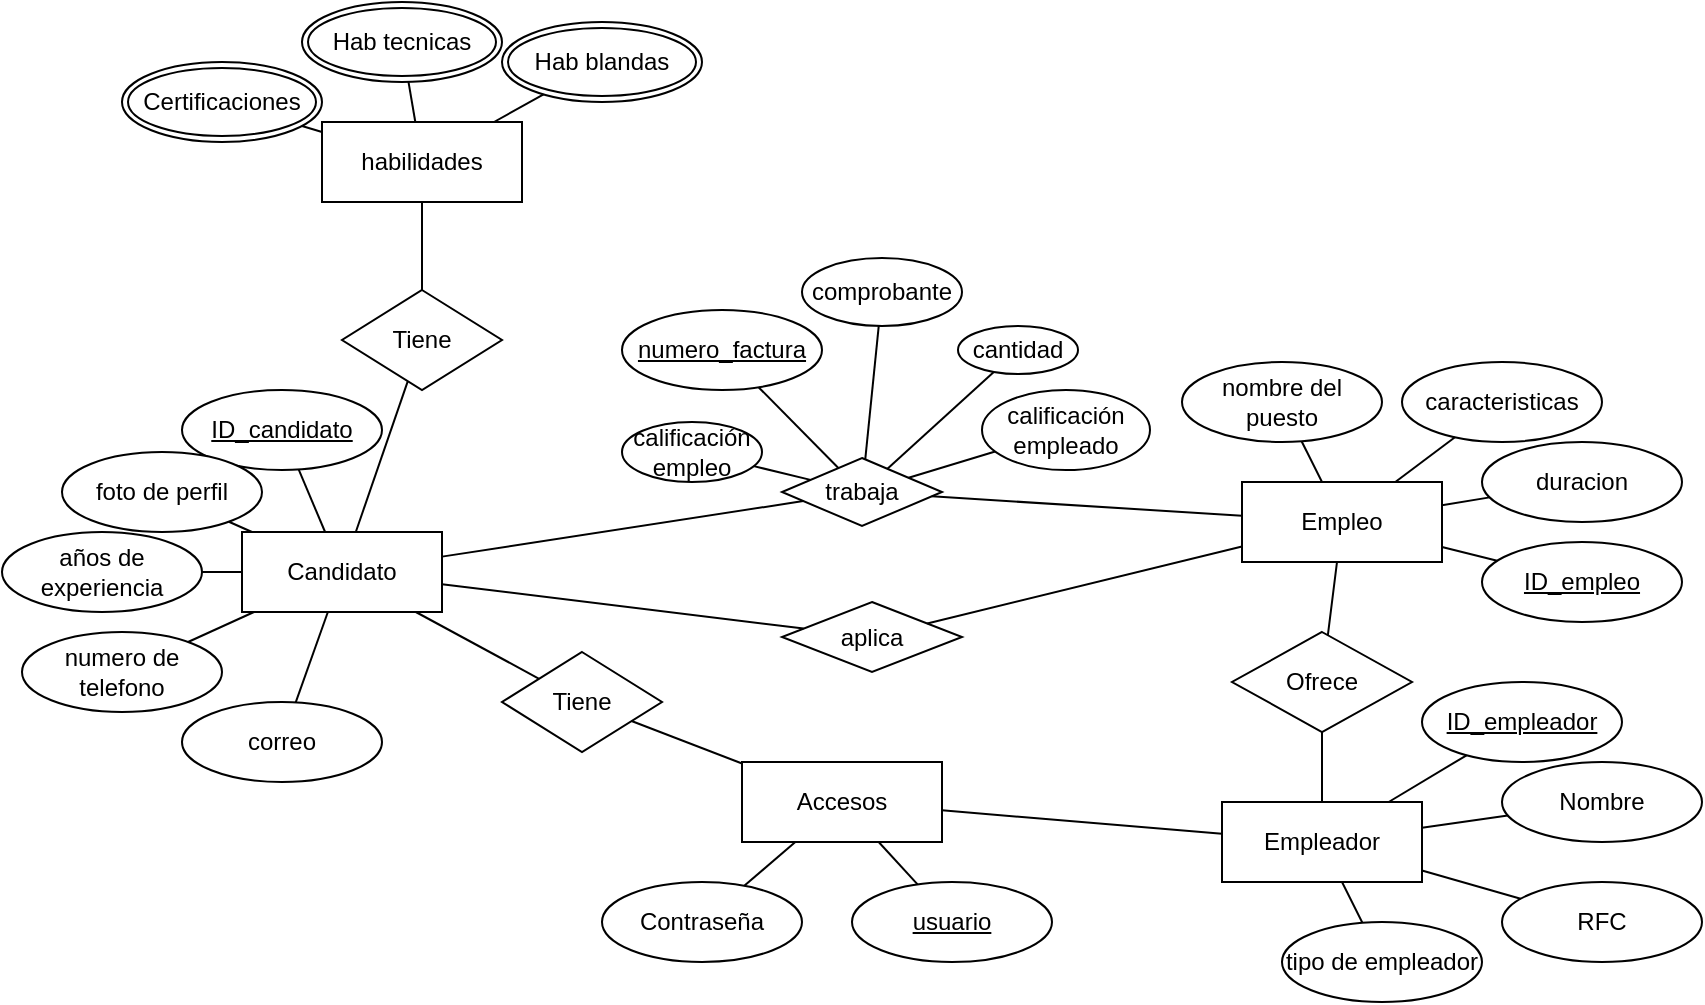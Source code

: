 <mxfile version="21.1.2" type="github">
  <diagram name="Página-1" id="vT6C2PI068epoJccIRs5">
    <mxGraphModel dx="1579" dy="517" grid="1" gridSize="10" guides="1" tooltips="1" connect="1" arrows="1" fold="1" page="1" pageScale="1" pageWidth="1169" pageHeight="827" math="0" shadow="0">
      <root>
        <mxCell id="0" />
        <mxCell id="1" parent="0" />
        <mxCell id="R1lPGfA7pthubSJhBOLm-3" value="Candidato" style="whiteSpace=wrap;html=1;align=center;" parent="1" vertex="1">
          <mxGeometry x="-980" y="485" width="100" height="40" as="geometry" />
        </mxCell>
        <mxCell id="R1lPGfA7pthubSJhBOLm-4" value="Empleo" style="whiteSpace=wrap;html=1;align=center;" parent="1" vertex="1">
          <mxGeometry x="-480" y="460" width="100" height="40" as="geometry" />
        </mxCell>
        <mxCell id="R1lPGfA7pthubSJhBOLm-6" value="Empleador" style="whiteSpace=wrap;html=1;align=center;" parent="1" vertex="1">
          <mxGeometry x="-490" y="620" width="100" height="40" as="geometry" />
        </mxCell>
        <mxCell id="R1lPGfA7pthubSJhBOLm-10" value="RFC" style="ellipse;whiteSpace=wrap;html=1;align=center;" parent="1" vertex="1">
          <mxGeometry x="-350" y="660" width="100" height="40" as="geometry" />
        </mxCell>
        <mxCell id="R1lPGfA7pthubSJhBOLm-11" value="Nombre" style="ellipse;whiteSpace=wrap;html=1;align=center;" parent="1" vertex="1">
          <mxGeometry x="-350" y="600" width="100" height="40" as="geometry" />
        </mxCell>
        <mxCell id="h0BoNwNPt8mU9W3nCbxn-2" value="ID_candidato" style="ellipse;whiteSpace=wrap;html=1;align=center;fontStyle=4;" vertex="1" parent="1">
          <mxGeometry x="-1010" y="414" width="100" height="40" as="geometry" />
        </mxCell>
        <mxCell id="h0BoNwNPt8mU9W3nCbxn-3" value="ID_empleador" style="ellipse;whiteSpace=wrap;html=1;align=center;fontStyle=4;" vertex="1" parent="1">
          <mxGeometry x="-390" y="560" width="100" height="40" as="geometry" />
        </mxCell>
        <mxCell id="h0BoNwNPt8mU9W3nCbxn-4" value="ID_empleo" style="ellipse;whiteSpace=wrap;html=1;align=center;fontStyle=4;" vertex="1" parent="1">
          <mxGeometry x="-360" y="490" width="100" height="40" as="geometry" />
        </mxCell>
        <mxCell id="h0BoNwNPt8mU9W3nCbxn-5" value="caracteristicas" style="ellipse;whiteSpace=wrap;html=1;align=center;" vertex="1" parent="1">
          <mxGeometry x="-400" y="400" width="100" height="40" as="geometry" />
        </mxCell>
        <mxCell id="h0BoNwNPt8mU9W3nCbxn-7" value="cantidad" style="ellipse;whiteSpace=wrap;html=1;align=center;" vertex="1" parent="1">
          <mxGeometry x="-622" y="382" width="60" height="24" as="geometry" />
        </mxCell>
        <mxCell id="h0BoNwNPt8mU9W3nCbxn-8" value="numero_factura" style="ellipse;whiteSpace=wrap;html=1;align=center;fontStyle=4;" vertex="1" parent="1">
          <mxGeometry x="-790" y="374" width="100" height="40" as="geometry" />
        </mxCell>
        <mxCell id="h0BoNwNPt8mU9W3nCbxn-9" value="años de experiencia" style="ellipse;whiteSpace=wrap;html=1;align=center;" vertex="1" parent="1">
          <mxGeometry x="-1100" y="485" width="100" height="40" as="geometry" />
        </mxCell>
        <mxCell id="h0BoNwNPt8mU9W3nCbxn-10" value="numero de telefono" style="ellipse;whiteSpace=wrap;html=1;align=center;" vertex="1" parent="1">
          <mxGeometry x="-1090" y="535" width="100" height="40" as="geometry" />
        </mxCell>
        <mxCell id="h0BoNwNPt8mU9W3nCbxn-11" value="correo" style="ellipse;whiteSpace=wrap;html=1;align=center;" vertex="1" parent="1">
          <mxGeometry x="-1010" y="570" width="100" height="40" as="geometry" />
        </mxCell>
        <mxCell id="h0BoNwNPt8mU9W3nCbxn-12" value="foto de perfil" style="ellipse;whiteSpace=wrap;html=1;align=center;" vertex="1" parent="1">
          <mxGeometry x="-1070" y="445" width="100" height="40" as="geometry" />
        </mxCell>
        <mxCell id="h0BoNwNPt8mU9W3nCbxn-13" value="comprobante" style="ellipse;whiteSpace=wrap;html=1;align=center;" vertex="1" parent="1">
          <mxGeometry x="-700" y="348" width="80" height="34" as="geometry" />
        </mxCell>
        <mxCell id="h0BoNwNPt8mU9W3nCbxn-14" value="duracion" style="ellipse;whiteSpace=wrap;html=1;align=center;" vertex="1" parent="1">
          <mxGeometry x="-360" y="440" width="100" height="40" as="geometry" />
        </mxCell>
        <mxCell id="h0BoNwNPt8mU9W3nCbxn-15" value="nombre del puesto" style="ellipse;whiteSpace=wrap;html=1;align=center;" vertex="1" parent="1">
          <mxGeometry x="-510" y="400" width="100" height="40" as="geometry" />
        </mxCell>
        <mxCell id="h0BoNwNPt8mU9W3nCbxn-16" value="Accesos" style="whiteSpace=wrap;html=1;align=center;" vertex="1" parent="1">
          <mxGeometry x="-730" y="600" width="100" height="40" as="geometry" />
        </mxCell>
        <mxCell id="h0BoNwNPt8mU9W3nCbxn-17" value="Contraseña" style="ellipse;whiteSpace=wrap;html=1;align=center;" vertex="1" parent="1">
          <mxGeometry x="-800" y="660" width="100" height="40" as="geometry" />
        </mxCell>
        <mxCell id="h0BoNwNPt8mU9W3nCbxn-19" value="usuario" style="ellipse;whiteSpace=wrap;html=1;align=center;fontStyle=4;" vertex="1" parent="1">
          <mxGeometry x="-675" y="660" width="100" height="40" as="geometry" />
        </mxCell>
        <mxCell id="h0BoNwNPt8mU9W3nCbxn-20" value="habilidades" style="whiteSpace=wrap;html=1;align=center;" vertex="1" parent="1">
          <mxGeometry x="-940" y="280" width="100" height="40" as="geometry" />
        </mxCell>
        <mxCell id="h0BoNwNPt8mU9W3nCbxn-21" value="Certificaciones" style="ellipse;shape=doubleEllipse;margin=3;whiteSpace=wrap;html=1;align=center;" vertex="1" parent="1">
          <mxGeometry x="-1040" y="250" width="100" height="40" as="geometry" />
        </mxCell>
        <mxCell id="h0BoNwNPt8mU9W3nCbxn-22" value="Hab tecnicas" style="ellipse;shape=doubleEllipse;margin=3;whiteSpace=wrap;html=1;align=center;" vertex="1" parent="1">
          <mxGeometry x="-950" y="220" width="100" height="40" as="geometry" />
        </mxCell>
        <mxCell id="h0BoNwNPt8mU9W3nCbxn-23" value="Hab blandas" style="ellipse;shape=doubleEllipse;margin=3;whiteSpace=wrap;html=1;align=center;" vertex="1" parent="1">
          <mxGeometry x="-850" y="230" width="100" height="40" as="geometry" />
        </mxCell>
        <mxCell id="h0BoNwNPt8mU9W3nCbxn-24" value="tipo de empleador" style="ellipse;whiteSpace=wrap;html=1;align=center;" vertex="1" parent="1">
          <mxGeometry x="-460" y="680" width="100" height="40" as="geometry" />
        </mxCell>
        <mxCell id="h0BoNwNPt8mU9W3nCbxn-25" value="Tiene" style="shape=rhombus;perimeter=rhombusPerimeter;whiteSpace=wrap;html=1;align=center;" vertex="1" parent="1">
          <mxGeometry x="-930" y="364" width="80" height="50" as="geometry" />
        </mxCell>
        <mxCell id="h0BoNwNPt8mU9W3nCbxn-26" value="" style="endArrow=none;html=1;rounded=0;" edge="1" parent="1" source="h0BoNwNPt8mU9W3nCbxn-25" target="R1lPGfA7pthubSJhBOLm-3">
          <mxGeometry relative="1" as="geometry">
            <mxPoint x="-900" y="420" as="sourcePoint" />
            <mxPoint x="-740" y="420" as="targetPoint" />
          </mxGeometry>
        </mxCell>
        <mxCell id="h0BoNwNPt8mU9W3nCbxn-27" value="" style="endArrow=none;html=1;rounded=0;" edge="1" parent="1" source="h0BoNwNPt8mU9W3nCbxn-25" target="h0BoNwNPt8mU9W3nCbxn-20">
          <mxGeometry relative="1" as="geometry">
            <mxPoint x="-900" y="390" as="sourcePoint" />
            <mxPoint x="-740" y="420" as="targetPoint" />
          </mxGeometry>
        </mxCell>
        <mxCell id="h0BoNwNPt8mU9W3nCbxn-28" value="" style="endArrow=none;html=1;rounded=0;" edge="1" parent="1" source="h0BoNwNPt8mU9W3nCbxn-2" target="R1lPGfA7pthubSJhBOLm-3">
          <mxGeometry relative="1" as="geometry">
            <mxPoint x="-900" y="420" as="sourcePoint" />
            <mxPoint x="-740" y="420" as="targetPoint" />
          </mxGeometry>
        </mxCell>
        <mxCell id="h0BoNwNPt8mU9W3nCbxn-29" value="" style="endArrow=none;html=1;rounded=0;" edge="1" parent="1" source="h0BoNwNPt8mU9W3nCbxn-12" target="R1lPGfA7pthubSJhBOLm-3">
          <mxGeometry relative="1" as="geometry">
            <mxPoint x="-900" y="420" as="sourcePoint" />
            <mxPoint x="-740" y="420" as="targetPoint" />
          </mxGeometry>
        </mxCell>
        <mxCell id="h0BoNwNPt8mU9W3nCbxn-30" value="" style="endArrow=none;html=1;rounded=0;" edge="1" parent="1" source="h0BoNwNPt8mU9W3nCbxn-9" target="R1lPGfA7pthubSJhBOLm-3">
          <mxGeometry relative="1" as="geometry">
            <mxPoint x="-900" y="420" as="sourcePoint" />
            <mxPoint x="-740" y="420" as="targetPoint" />
          </mxGeometry>
        </mxCell>
        <mxCell id="h0BoNwNPt8mU9W3nCbxn-31" value="" style="endArrow=none;html=1;rounded=0;" edge="1" parent="1" source="h0BoNwNPt8mU9W3nCbxn-10" target="R1lPGfA7pthubSJhBOLm-3">
          <mxGeometry relative="1" as="geometry">
            <mxPoint x="-900" y="510" as="sourcePoint" />
            <mxPoint x="-740" y="510" as="targetPoint" />
          </mxGeometry>
        </mxCell>
        <mxCell id="h0BoNwNPt8mU9W3nCbxn-32" value="" style="endArrow=none;html=1;rounded=0;" edge="1" parent="1" source="h0BoNwNPt8mU9W3nCbxn-11" target="R1lPGfA7pthubSJhBOLm-3">
          <mxGeometry relative="1" as="geometry">
            <mxPoint x="-900" y="420" as="sourcePoint" />
            <mxPoint x="-740" y="420" as="targetPoint" />
          </mxGeometry>
        </mxCell>
        <mxCell id="h0BoNwNPt8mU9W3nCbxn-33" value="" style="endArrow=none;html=1;rounded=0;" edge="1" parent="1" source="h0BoNwNPt8mU9W3nCbxn-16" target="h0BoNwNPt8mU9W3nCbxn-17">
          <mxGeometry relative="1" as="geometry">
            <mxPoint x="-860" y="420" as="sourcePoint" />
            <mxPoint x="-700" y="420" as="targetPoint" />
          </mxGeometry>
        </mxCell>
        <mxCell id="h0BoNwNPt8mU9W3nCbxn-34" value="" style="endArrow=none;html=1;rounded=0;" edge="1" parent="1" source="h0BoNwNPt8mU9W3nCbxn-16" target="h0BoNwNPt8mU9W3nCbxn-19">
          <mxGeometry relative="1" as="geometry">
            <mxPoint x="-680" y="610" as="sourcePoint" />
            <mxPoint x="-700" y="420" as="targetPoint" />
          </mxGeometry>
        </mxCell>
        <mxCell id="h0BoNwNPt8mU9W3nCbxn-35" value="" style="endArrow=none;html=1;rounded=0;" edge="1" parent="1" source="R1lPGfA7pthubSJhBOLm-3" target="h0BoNwNPt8mU9W3nCbxn-36">
          <mxGeometry relative="1" as="geometry">
            <mxPoint x="-845" y="510" as="sourcePoint" />
            <mxPoint x="-685" y="510" as="targetPoint" />
          </mxGeometry>
        </mxCell>
        <mxCell id="h0BoNwNPt8mU9W3nCbxn-36" value="Tiene" style="shape=rhombus;perimeter=rhombusPerimeter;whiteSpace=wrap;html=1;align=center;" vertex="1" parent="1">
          <mxGeometry x="-850" y="545" width="80" height="50" as="geometry" />
        </mxCell>
        <mxCell id="h0BoNwNPt8mU9W3nCbxn-37" value="" style="endArrow=none;html=1;rounded=0;" edge="1" parent="1" source="h0BoNwNPt8mU9W3nCbxn-36" target="h0BoNwNPt8mU9W3nCbxn-16">
          <mxGeometry relative="1" as="geometry">
            <mxPoint x="-770" y="430" as="sourcePoint" />
            <mxPoint x="-610" y="430" as="targetPoint" />
          </mxGeometry>
        </mxCell>
        <mxCell id="h0BoNwNPt8mU9W3nCbxn-38" value="" style="endArrow=none;html=1;rounded=0;" edge="1" parent="1" source="h0BoNwNPt8mU9W3nCbxn-21" target="h0BoNwNPt8mU9W3nCbxn-20">
          <mxGeometry relative="1" as="geometry">
            <mxPoint x="-770" y="430" as="sourcePoint" />
            <mxPoint x="-610" y="430" as="targetPoint" />
          </mxGeometry>
        </mxCell>
        <mxCell id="h0BoNwNPt8mU9W3nCbxn-39" value="" style="endArrow=none;html=1;rounded=0;" edge="1" parent="1" source="h0BoNwNPt8mU9W3nCbxn-22" target="h0BoNwNPt8mU9W3nCbxn-20">
          <mxGeometry relative="1" as="geometry">
            <mxPoint x="-990" y="340" as="sourcePoint" />
            <mxPoint x="-830" y="340" as="targetPoint" />
          </mxGeometry>
        </mxCell>
        <mxCell id="h0BoNwNPt8mU9W3nCbxn-40" value="" style="endArrow=none;html=1;rounded=0;" edge="1" parent="1" source="h0BoNwNPt8mU9W3nCbxn-20" target="h0BoNwNPt8mU9W3nCbxn-23">
          <mxGeometry relative="1" as="geometry">
            <mxPoint x="-990" y="340" as="sourcePoint" />
            <mxPoint x="-830" y="340" as="targetPoint" />
          </mxGeometry>
        </mxCell>
        <mxCell id="h0BoNwNPt8mU9W3nCbxn-41" value="" style="endArrow=none;html=1;rounded=0;" edge="1" parent="1" source="h0BoNwNPt8mU9W3nCbxn-16" target="R1lPGfA7pthubSJhBOLm-6">
          <mxGeometry relative="1" as="geometry">
            <mxPoint x="-590" y="520" as="sourcePoint" />
            <mxPoint x="-430" y="520" as="targetPoint" />
          </mxGeometry>
        </mxCell>
        <mxCell id="h0BoNwNPt8mU9W3nCbxn-42" value="" style="endArrow=none;html=1;rounded=0;" edge="1" parent="1" source="R1lPGfA7pthubSJhBOLm-6" target="h0BoNwNPt8mU9W3nCbxn-3">
          <mxGeometry relative="1" as="geometry">
            <mxPoint x="-550" y="660" as="sourcePoint" />
            <mxPoint x="-390" y="660" as="targetPoint" />
          </mxGeometry>
        </mxCell>
        <mxCell id="h0BoNwNPt8mU9W3nCbxn-43" value="" style="endArrow=none;html=1;rounded=0;" edge="1" parent="1" source="R1lPGfA7pthubSJhBOLm-6" target="R1lPGfA7pthubSJhBOLm-11">
          <mxGeometry relative="1" as="geometry">
            <mxPoint x="-550" y="660" as="sourcePoint" />
            <mxPoint x="-390" y="660" as="targetPoint" />
          </mxGeometry>
        </mxCell>
        <mxCell id="h0BoNwNPt8mU9W3nCbxn-44" value="" style="endArrow=none;html=1;rounded=0;" edge="1" parent="1" source="R1lPGfA7pthubSJhBOLm-6" target="R1lPGfA7pthubSJhBOLm-10">
          <mxGeometry relative="1" as="geometry">
            <mxPoint x="-550" y="660" as="sourcePoint" />
            <mxPoint x="-390" y="660" as="targetPoint" />
          </mxGeometry>
        </mxCell>
        <mxCell id="h0BoNwNPt8mU9W3nCbxn-45" value="" style="endArrow=none;html=1;rounded=0;" edge="1" parent="1" source="R1lPGfA7pthubSJhBOLm-6" target="h0BoNwNPt8mU9W3nCbxn-24">
          <mxGeometry relative="1" as="geometry">
            <mxPoint x="-550" y="660" as="sourcePoint" />
            <mxPoint x="-390" y="660" as="targetPoint" />
          </mxGeometry>
        </mxCell>
        <mxCell id="h0BoNwNPt8mU9W3nCbxn-48" value="Ofrece" style="shape=rhombus;perimeter=rhombusPerimeter;whiteSpace=wrap;html=1;align=center;" vertex="1" parent="1">
          <mxGeometry x="-485" y="535" width="90" height="50" as="geometry" />
        </mxCell>
        <mxCell id="h0BoNwNPt8mU9W3nCbxn-49" value="trabaja" style="shape=rhombus;perimeter=rhombusPerimeter;whiteSpace=wrap;html=1;align=center;" vertex="1" parent="1">
          <mxGeometry x="-710" y="448" width="80" height="34" as="geometry" />
        </mxCell>
        <mxCell id="h0BoNwNPt8mU9W3nCbxn-50" value="aplica" style="shape=rhombus;perimeter=rhombusPerimeter;whiteSpace=wrap;html=1;align=center;" vertex="1" parent="1">
          <mxGeometry x="-710" y="520" width="90" height="35" as="geometry" />
        </mxCell>
        <mxCell id="h0BoNwNPt8mU9W3nCbxn-51" value="" style="endArrow=none;html=1;rounded=0;" edge="1" parent="1" source="R1lPGfA7pthubSJhBOLm-3" target="h0BoNwNPt8mU9W3nCbxn-50">
          <mxGeometry relative="1" as="geometry">
            <mxPoint x="-770" y="460" as="sourcePoint" />
            <mxPoint x="-610" y="460" as="targetPoint" />
          </mxGeometry>
        </mxCell>
        <mxCell id="h0BoNwNPt8mU9W3nCbxn-52" value="" style="endArrow=none;html=1;rounded=0;" edge="1" parent="1" source="h0BoNwNPt8mU9W3nCbxn-50" target="R1lPGfA7pthubSJhBOLm-4">
          <mxGeometry relative="1" as="geometry">
            <mxPoint x="-710" y="540" as="sourcePoint" />
            <mxPoint x="-550" y="540" as="targetPoint" />
          </mxGeometry>
        </mxCell>
        <mxCell id="h0BoNwNPt8mU9W3nCbxn-54" value="calificación empleo" style="ellipse;whiteSpace=wrap;html=1;align=center;" vertex="1" parent="1">
          <mxGeometry x="-790" y="430" width="70" height="30" as="geometry" />
        </mxCell>
        <mxCell id="h0BoNwNPt8mU9W3nCbxn-55" value="calificación empleado" style="ellipse;whiteSpace=wrap;html=1;align=center;" vertex="1" parent="1">
          <mxGeometry x="-610" y="414" width="84" height="40" as="geometry" />
        </mxCell>
        <mxCell id="h0BoNwNPt8mU9W3nCbxn-56" value="" style="endArrow=none;html=1;rounded=0;" edge="1" parent="1" source="h0BoNwNPt8mU9W3nCbxn-15" target="R1lPGfA7pthubSJhBOLm-4">
          <mxGeometry relative="1" as="geometry">
            <mxPoint x="-620" y="500" as="sourcePoint" />
            <mxPoint x="-460" y="500" as="targetPoint" />
          </mxGeometry>
        </mxCell>
        <mxCell id="h0BoNwNPt8mU9W3nCbxn-57" value="" style="endArrow=none;html=1;rounded=0;" edge="1" parent="1" source="R1lPGfA7pthubSJhBOLm-4" target="h0BoNwNPt8mU9W3nCbxn-5">
          <mxGeometry relative="1" as="geometry">
            <mxPoint x="-570" y="500" as="sourcePoint" />
            <mxPoint x="-410" y="500" as="targetPoint" />
          </mxGeometry>
        </mxCell>
        <mxCell id="h0BoNwNPt8mU9W3nCbxn-58" value="" style="endArrow=none;html=1;rounded=0;" edge="1" parent="1" source="R1lPGfA7pthubSJhBOLm-4" target="h0BoNwNPt8mU9W3nCbxn-14">
          <mxGeometry relative="1" as="geometry">
            <mxPoint x="-570" y="500" as="sourcePoint" />
            <mxPoint x="-410" y="500" as="targetPoint" />
          </mxGeometry>
        </mxCell>
        <mxCell id="h0BoNwNPt8mU9W3nCbxn-59" value="" style="endArrow=none;html=1;rounded=0;" edge="1" parent="1" source="R1lPGfA7pthubSJhBOLm-4" target="h0BoNwNPt8mU9W3nCbxn-4">
          <mxGeometry relative="1" as="geometry">
            <mxPoint x="-570" y="500" as="sourcePoint" />
            <mxPoint x="-410" y="500" as="targetPoint" />
          </mxGeometry>
        </mxCell>
        <mxCell id="h0BoNwNPt8mU9W3nCbxn-60" value="" style="endArrow=none;html=1;rounded=0;" edge="1" parent="1" source="R1lPGfA7pthubSJhBOLm-4" target="h0BoNwNPt8mU9W3nCbxn-48">
          <mxGeometry relative="1" as="geometry">
            <mxPoint x="-540" y="500" as="sourcePoint" />
            <mxPoint x="-380" y="500" as="targetPoint" />
          </mxGeometry>
        </mxCell>
        <mxCell id="h0BoNwNPt8mU9W3nCbxn-61" value="" style="endArrow=none;html=1;rounded=0;" edge="1" parent="1" source="h0BoNwNPt8mU9W3nCbxn-48" target="R1lPGfA7pthubSJhBOLm-6">
          <mxGeometry relative="1" as="geometry">
            <mxPoint x="-540" y="500" as="sourcePoint" />
            <mxPoint x="-380" y="500" as="targetPoint" />
          </mxGeometry>
        </mxCell>
        <mxCell id="h0BoNwNPt8mU9W3nCbxn-62" value="" style="endArrow=none;html=1;rounded=0;" edge="1" parent="1" source="h0BoNwNPt8mU9W3nCbxn-54" target="h0BoNwNPt8mU9W3nCbxn-49">
          <mxGeometry relative="1" as="geometry">
            <mxPoint x="-860" y="470" as="sourcePoint" />
            <mxPoint x="-700" y="470" as="targetPoint" />
          </mxGeometry>
        </mxCell>
        <mxCell id="h0BoNwNPt8mU9W3nCbxn-63" value="" style="endArrow=none;html=1;rounded=0;" edge="1" parent="1" source="h0BoNwNPt8mU9W3nCbxn-8" target="h0BoNwNPt8mU9W3nCbxn-49">
          <mxGeometry relative="1" as="geometry">
            <mxPoint x="-860" y="470" as="sourcePoint" />
            <mxPoint x="-700" y="470" as="targetPoint" />
          </mxGeometry>
        </mxCell>
        <mxCell id="h0BoNwNPt8mU9W3nCbxn-64" value="" style="endArrow=none;html=1;rounded=0;" edge="1" parent="1" source="h0BoNwNPt8mU9W3nCbxn-13" target="h0BoNwNPt8mU9W3nCbxn-49">
          <mxGeometry relative="1" as="geometry">
            <mxPoint x="-860" y="470" as="sourcePoint" />
            <mxPoint x="-700" y="470" as="targetPoint" />
          </mxGeometry>
        </mxCell>
        <mxCell id="h0BoNwNPt8mU9W3nCbxn-65" value="" style="endArrow=none;html=1;rounded=0;" edge="1" parent="1" source="h0BoNwNPt8mU9W3nCbxn-7" target="h0BoNwNPt8mU9W3nCbxn-49">
          <mxGeometry relative="1" as="geometry">
            <mxPoint x="-860" y="470" as="sourcePoint" />
            <mxPoint x="-700" y="470" as="targetPoint" />
          </mxGeometry>
        </mxCell>
        <mxCell id="h0BoNwNPt8mU9W3nCbxn-66" value="" style="endArrow=none;html=1;rounded=0;" edge="1" parent="1" source="h0BoNwNPt8mU9W3nCbxn-49" target="h0BoNwNPt8mU9W3nCbxn-55">
          <mxGeometry relative="1" as="geometry">
            <mxPoint x="-860" y="470" as="sourcePoint" />
            <mxPoint x="-700" y="470" as="targetPoint" />
          </mxGeometry>
        </mxCell>
        <mxCell id="h0BoNwNPt8mU9W3nCbxn-67" value="" style="endArrow=none;html=1;rounded=0;" edge="1" parent="1" source="R1lPGfA7pthubSJhBOLm-3" target="h0BoNwNPt8mU9W3nCbxn-49">
          <mxGeometry relative="1" as="geometry">
            <mxPoint x="-700" y="460" as="sourcePoint" />
            <mxPoint x="-540" y="460" as="targetPoint" />
          </mxGeometry>
        </mxCell>
        <mxCell id="h0BoNwNPt8mU9W3nCbxn-68" value="" style="endArrow=none;html=1;rounded=0;" edge="1" parent="1" source="h0BoNwNPt8mU9W3nCbxn-49" target="R1lPGfA7pthubSJhBOLm-4">
          <mxGeometry relative="1" as="geometry">
            <mxPoint x="-700" y="460" as="sourcePoint" />
            <mxPoint x="-540" y="460" as="targetPoint" />
          </mxGeometry>
        </mxCell>
      </root>
    </mxGraphModel>
  </diagram>
</mxfile>
